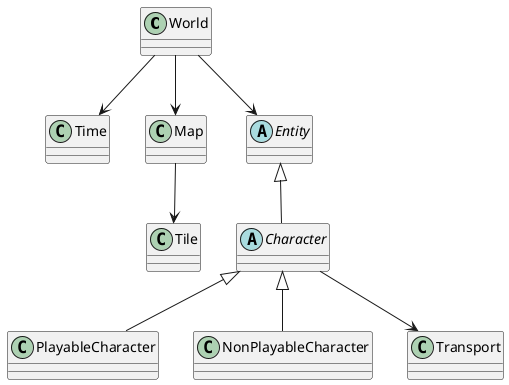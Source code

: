 @startuml ModeloDeDominio-PyMundo

class World{
}

class Time {
}

class Map{
}

class Tile {
}

abstract class Entity {
}

abstract class Character {
}

class PlayableCharacter{
}
class NonPlayableCharacter {
}

class Transport {
}

World --> Map
World --> Entity
World --> Time
Map --> Tile
Entity <|-- Character
Character --> Transport
Character <|-- PlayableCharacter
Character <|-- NonPlayableCharacter
@enduml